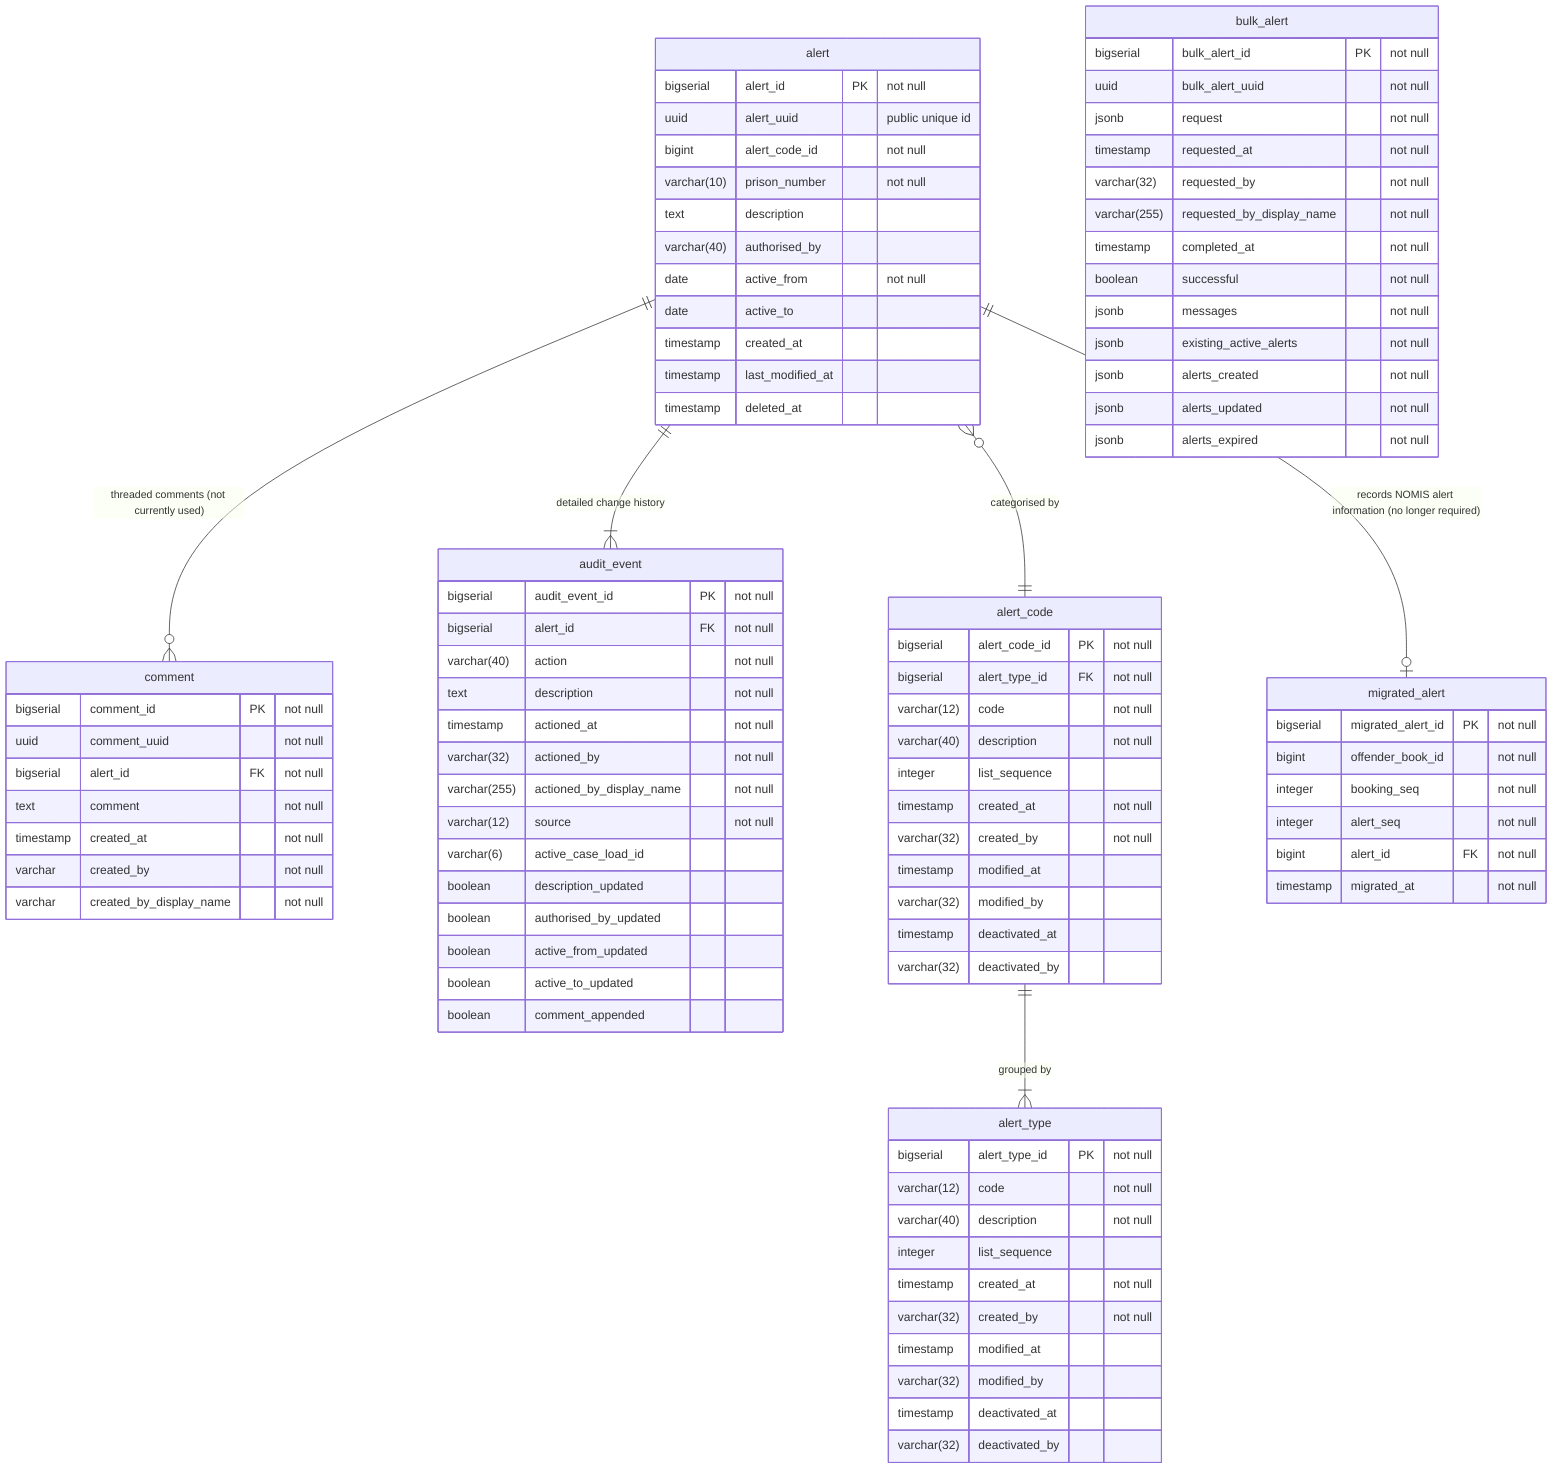 erDiagram
    alert one to zero or more comment : "threaded comments (not currently used)"
    alert one to one or more audit_event : "detailed change history"
    alert many to one alert_code : "categorised by"
    alert_code one to one or more alert_type : "grouped by"
    alert one to zero or one migrated_alert : "records NOMIS alert information (no longer required)"

    alert {
        bigserial alert_id PK "not null"
        uuid alert_uuid "public unique id"
        bigint alert_code_id "not null"
        varchar(10) prison_number "not null"
        text description
        varchar(40) authorised_by
        date active_from "not null"
        date active_to
        timestamp created_at
        timestamp last_modified_at
        timestamp deleted_at
    }

    comment {
        bigserial comment_id PK "not null"
        uuid comment_uuid "not null"
        bigserial alert_id FK "not null"
        text comment "not null"
        timestamp created_at "not null"
        varchar created_by "not null"
        varchar created_by_display_name "not null"
    }

    audit_event {
        bigserial audit_event_id PK "not null"
        bigserial alert_id FK "not null"
        varchar(40) action "not null"
        text description "not null"
        timestamp actioned_at "not null"
        varchar(32) actioned_by "not null"
        varchar(255) actioned_by_display_name "not null"
        varchar(12) source "not null"
        varchar(6) active_case_load_id
        boolean description_updated
        boolean authorised_by_updated
        boolean active_from_updated
        boolean active_to_updated
        boolean comment_appended
    }

    alert_code {
        bigserial alert_code_id PK "not null"
        bigserial alert_type_id FK "not null"
        varchar(12) code "not null"
        varchar(40) description "not null"
        integer list_sequence
        timestamp created_at "not null"
        varchar(32) created_by "not null"
        timestamp modified_at
        varchar(32) modified_by
        timestamp deactivated_at
        varchar(32) deactivated_by
    }

    alert_type {
        bigserial alert_type_id PK "not null"
        varchar(12) code "not null"
        varchar(40) description "not null"
        integer list_sequence
        timestamp created_at "not null"
        varchar(32) created_by "not null"
        timestamp modified_at
        varchar(32) modified_by
        timestamp deactivated_at
        varchar(32) deactivated_by
    }

    migrated_alert {
        bigserial migrated_alert_id PK "not null"
        bigint offender_book_id "not null"
        integer booking_seq "not null"
        integer alert_seq "not null"
        bigint alert_id FK "not null"
        timestamp migrated_at "not null"
    }

    bulk_alert {
        bigserial bulk_alert_id PK "not null"
        uuid bulk_alert_uuid "not null"
        jsonb request "not null"
        timestamp requested_at "not null"
        varchar(32) requested_by "not null"
        varchar(255) requested_by_display_name "not null"
        timestamp completed_at "not null"
        boolean successful "not null"
        jsonb messages "not null"
        jsonb existing_active_alerts "not null"
        jsonb alerts_created "not null"
        jsonb alerts_updated "not null"
        jsonb alerts_expired "not null"
    }